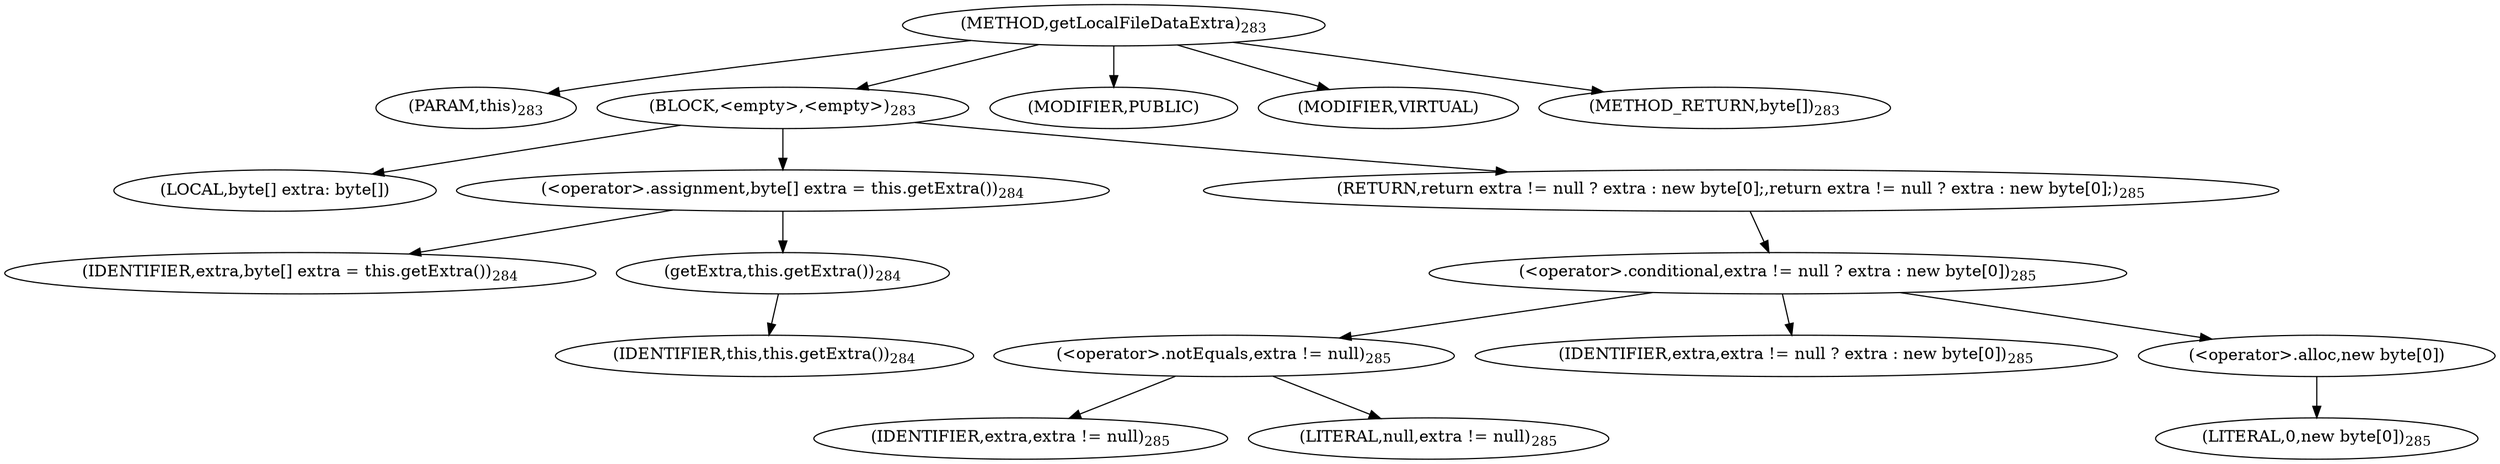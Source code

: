 digraph "getLocalFileDataExtra" {  
"512" [label = <(METHOD,getLocalFileDataExtra)<SUB>283</SUB>> ]
"37" [label = <(PARAM,this)<SUB>283</SUB>> ]
"513" [label = <(BLOCK,&lt;empty&gt;,&lt;empty&gt;)<SUB>283</SUB>> ]
"514" [label = <(LOCAL,byte[] extra: byte[])> ]
"515" [label = <(&lt;operator&gt;.assignment,byte[] extra = this.getExtra())<SUB>284</SUB>> ]
"516" [label = <(IDENTIFIER,extra,byte[] extra = this.getExtra())<SUB>284</SUB>> ]
"517" [label = <(getExtra,this.getExtra())<SUB>284</SUB>> ]
"36" [label = <(IDENTIFIER,this,this.getExtra())<SUB>284</SUB>> ]
"518" [label = <(RETURN,return extra != null ? extra : new byte[0];,return extra != null ? extra : new byte[0];)<SUB>285</SUB>> ]
"519" [label = <(&lt;operator&gt;.conditional,extra != null ? extra : new byte[0])<SUB>285</SUB>> ]
"520" [label = <(&lt;operator&gt;.notEquals,extra != null)<SUB>285</SUB>> ]
"521" [label = <(IDENTIFIER,extra,extra != null)<SUB>285</SUB>> ]
"522" [label = <(LITERAL,null,extra != null)<SUB>285</SUB>> ]
"523" [label = <(IDENTIFIER,extra,extra != null ? extra : new byte[0])<SUB>285</SUB>> ]
"524" [label = <(&lt;operator&gt;.alloc,new byte[0])> ]
"525" [label = <(LITERAL,0,new byte[0])<SUB>285</SUB>> ]
"526" [label = <(MODIFIER,PUBLIC)> ]
"527" [label = <(MODIFIER,VIRTUAL)> ]
"528" [label = <(METHOD_RETURN,byte[])<SUB>283</SUB>> ]
  "512" -> "37" 
  "512" -> "513" 
  "512" -> "526" 
  "512" -> "527" 
  "512" -> "528" 
  "513" -> "514" 
  "513" -> "515" 
  "513" -> "518" 
  "515" -> "516" 
  "515" -> "517" 
  "517" -> "36" 
  "518" -> "519" 
  "519" -> "520" 
  "519" -> "523" 
  "519" -> "524" 
  "520" -> "521" 
  "520" -> "522" 
  "524" -> "525" 
}
